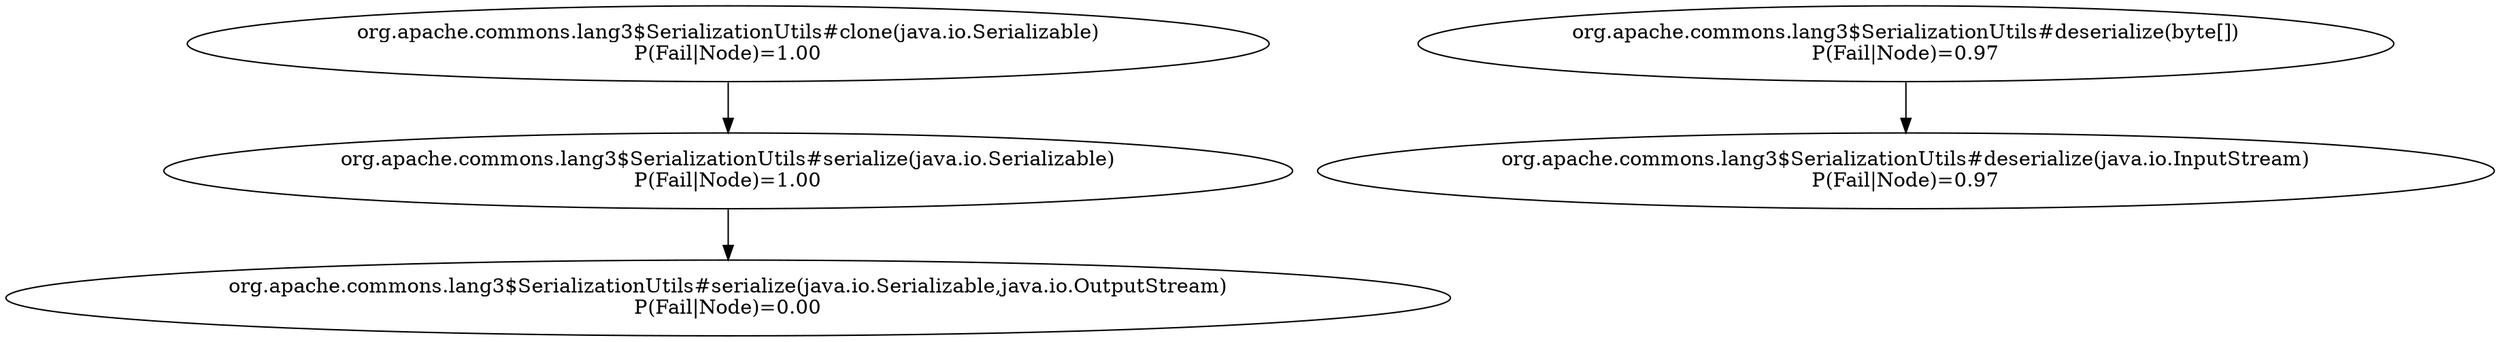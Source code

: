 digraph G {
  "org.apache.commons.lang3$SerializationUtils#clone(java.io.Serializable)" [label="org.apache.commons.lang3$SerializationUtils#clone(java.io.Serializable)\nP(Fail|Node)=1.00"];
  "org.apache.commons.lang3$SerializationUtils#serialize(java.io.Serializable)" [label="org.apache.commons.lang3$SerializationUtils#serialize(java.io.Serializable)\nP(Fail|Node)=1.00"];
  "org.apache.commons.lang3$SerializationUtils#serialize(java.io.Serializable,java.io.OutputStream)" [label="org.apache.commons.lang3$SerializationUtils#serialize(java.io.Serializable,java.io.OutputStream)\nP(Fail|Node)=0.00"];
  "org.apache.commons.lang3$SerializationUtils#deserialize(byte[])" [label="org.apache.commons.lang3$SerializationUtils#deserialize(byte[])\nP(Fail|Node)=0.97"];
  "org.apache.commons.lang3$SerializationUtils#deserialize(java.io.InputStream)" [label="org.apache.commons.lang3$SerializationUtils#deserialize(java.io.InputStream)\nP(Fail|Node)=0.97"];
  "org.apache.commons.lang3$SerializationUtils#clone(java.io.Serializable)" -> "org.apache.commons.lang3$SerializationUtils#serialize(java.io.Serializable)";
  "org.apache.commons.lang3$SerializationUtils#serialize(java.io.Serializable)" -> "org.apache.commons.lang3$SerializationUtils#serialize(java.io.Serializable,java.io.OutputStream)";
  "org.apache.commons.lang3$SerializationUtils#deserialize(byte[])" -> "org.apache.commons.lang3$SerializationUtils#deserialize(java.io.InputStream)";
}
